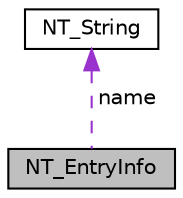 digraph "NT_EntryInfo"
{
  edge [fontname="Helvetica",fontsize="10",labelfontname="Helvetica",labelfontsize="10"];
  node [fontname="Helvetica",fontsize="10",shape=record];
  Node1 [label="NT_EntryInfo",height=0.2,width=0.4,color="black", fillcolor="grey75", style="filled", fontcolor="black"];
  Node2 -> Node1 [dir="back",color="darkorchid3",fontsize="10",style="dashed",label=" name" ,fontname="Helvetica"];
  Node2 [label="NT_String",height=0.2,width=0.4,color="black", fillcolor="white", style="filled",URL="$structNT__String.html",tooltip="A NetworkTables string. "];
}
